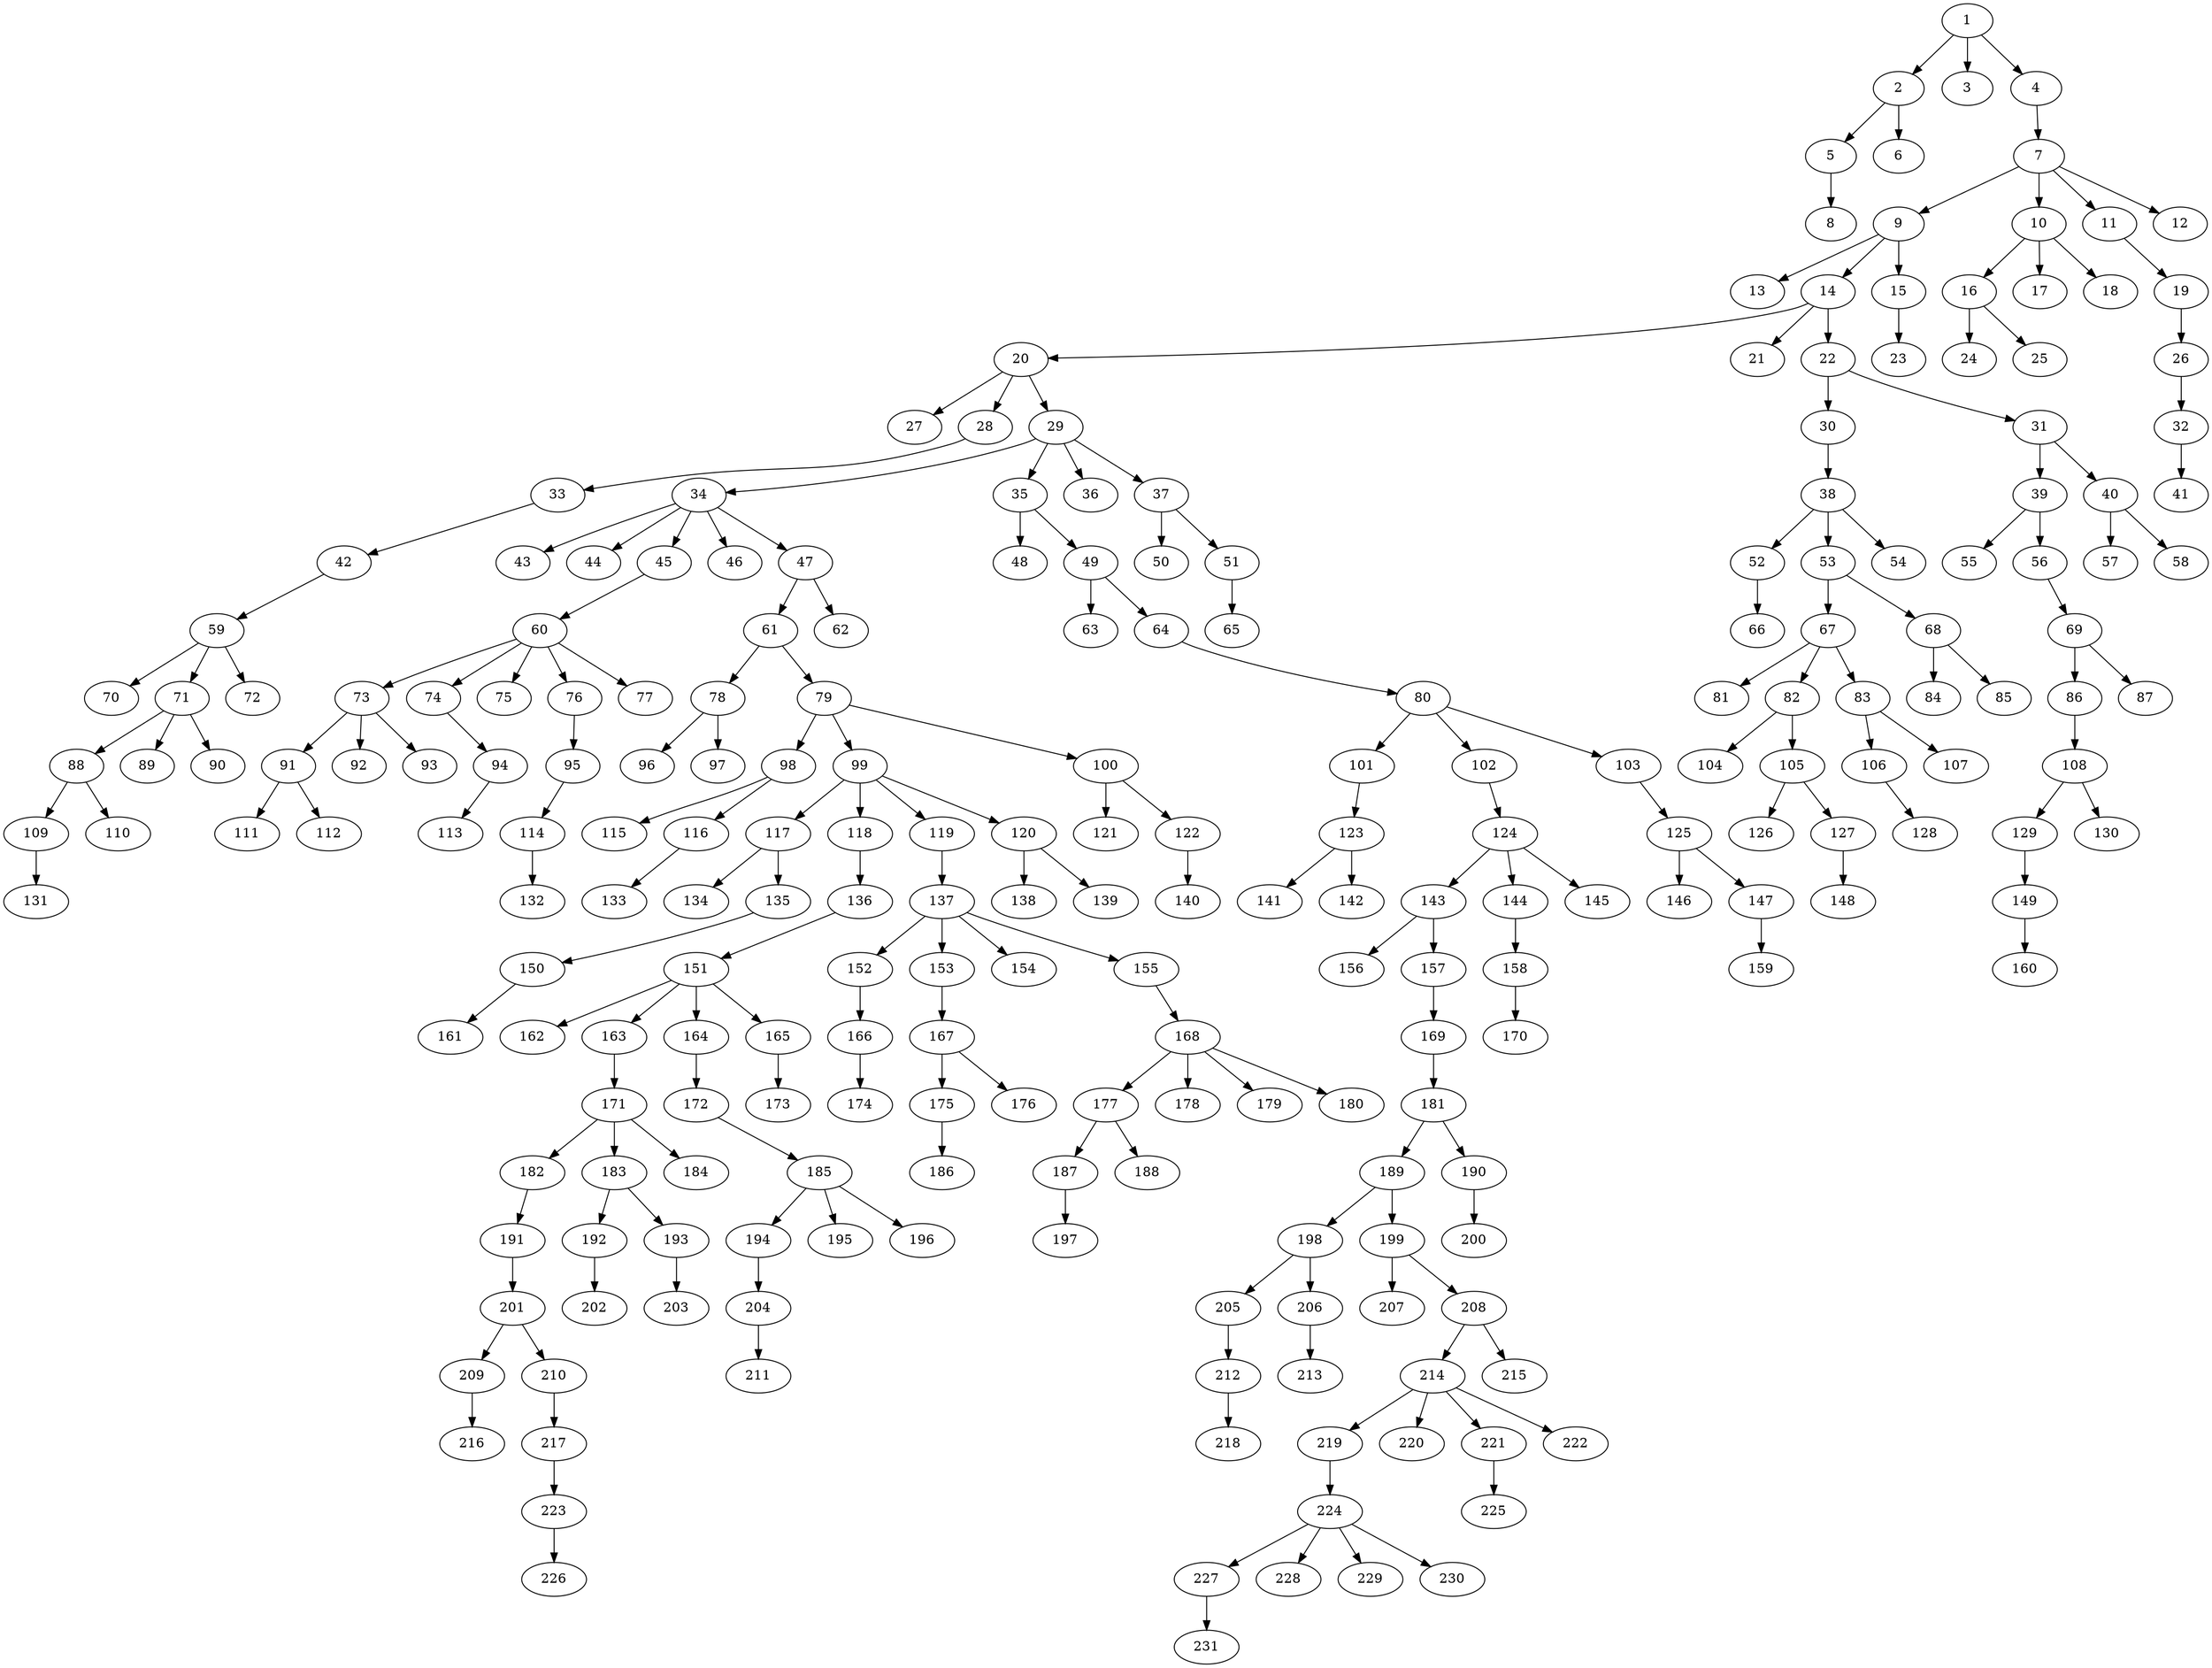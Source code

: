 digraph {3017766092 [label=" 1 "];
3018099692 [label=" 2 "];
3018099884 [label=" 5 "];
3018097196 [label=" 8 "];
3018099884->3018097196;
3018099692->3018099884;
3018096684 [label=" 6 "];
3018099692->3018096684;
3017766092->3018099692;
3017680972 [label=" 3 "];
3017766092->3017680972;
3017810636 [label=" 4 "];
3017810348 [label=" 7 "];
3017811948 [label=" 9 "];
3017810508 [label=" 13 "];
3017811948->3017810508;
3070298444 [label=" 14 "];
3070298028 [label=" 20 "];
3070298412 [label=" 27 "];
3070298028->3070298412;
3070317196 [label=" 28 "];
3017851212 [label=" 33 "];
3017853804 [label=" 42 "];
3018034828 [label=" 59 "];
3018033932 [label=" 70 "];
3018034828->3018033932;
3018033580 [label=" 71 "];
3018034380 [label=" 88 "];
3018033132 [label=" 109 "];
3018033836 [label=" 131 "];
3018033132->3018033836;
3018034380->3018033132;
3017621868 [label=" 110 "];
3018034380->3017621868;
3018033580->3018034380;
3017623084 [label=" 89 "];
3018033580->3017623084;
3017622124 [label=" 90 "];
3018033580->3017622124;
3018034828->3018033580;
3017622668 [label=" 72 "];
3018034828->3017622668;
3017853804->3018034828;
3017851212->3017853804;
3070317196->3017851212;
3070298028->3070317196;
3017622188 [label=" 29 "];
3017622572 [label=" 34 "];
3017622540 [label=" 43 "];
3017622572->3017622540;
3017622348 [label=" 44 "];
3017622572->3017622348;
3017621676 [label=" 45 "];
3017622060 [label=" 60 "];
3017624620 [label=" 73 "];
3017622380 [label=" 91 "];
3017622028 [label=" 111 "];
3017622380->3017622028;
3017623500 [label=" 112 "];
3017622380->3017623500;
3017624620->3017622380;
3017621612 [label=" 92 "];
3017624620->3017621612;
3017623148 [label=" 93 "];
3017624620->3017623148;
3017622060->3017624620;
3017622924 [label=" 74 "];
3017623308 [label=" 94 "];
3017622220 [label=" 113 "];
3017623308->3017622220;
3017622924->3017623308;
3017622060->3017622924;
3017622284 [label=" 75 "];
3017622060->3017622284;
3017624972 [label=" 76 "];
3017624844 [label=" 95 "];
3017623340 [label=" 114 "];
3017624716 [label=" 132 "];
3017623340->3017624716;
3017624844->3017623340;
3017624972->3017624844;
3017622060->3017624972;
3017724332 [label=" 77 "];
3017622060->3017724332;
3017621676->3017622060;
3017622572->3017621676;
3017612140 [label=" 46 "];
3017622572->3017612140;
3017611916 [label=" 47 "];
3017610924 [label=" 61 "];
3017611180 [label=" 78 "];
3017613068 [label=" 96 "];
3017611180->3017613068;
3017610764 [label=" 97 "];
3017611180->3017610764;
3017610924->3017611180;
3017612684 [label=" 79 "];
3017610732 [label=" 98 "];
3017613164 [label=" 115 "];
3017610732->3017613164;
3017613004 [label=" 116 "];
3017612620 [label=" 133 "];
3017613004->3017612620;
3017610732->3017613004;
3017612684->3017610732;
3017610092 [label=" 99 "];
3017611692 [label=" 117 "];
3017612076 [label=" 134 "];
3017611692->3017612076;
3017609676 [label=" 135 "];
3017610380 [label=" 150 "];
3017609804 [label=" 161 "];
3017610380->3017609804;
3017609676->3017610380;
3017611692->3017609676;
3017610092->3017611692;
3017611660 [label=" 118 "];
3017609644 [label=" 136 "];
3017612332 [label=" 151 "];
3017611436 [label=" 162 "];
3017612332->3017611436;
3017611756 [label=" 163 "];
3017609548 [label=" 171 "];
3017609964 [label=" 182 "];
3017612236 [label=" 191 "];
3017610476 [label=" 201 "];
3017609932 [label=" 209 "];
3017611532 [label=" 216 "];
3017609932->3017611532;
3017610476->3017609932;
3017609580 [label=" 210 "];
3017611884 [label=" 217 "];
3017611148 [label=" 223 "];
3017610252 [label=" 226 "];
3017611148->3017610252;
3017611884->3017611148;
3017609580->3017611884;
3017610476->3017609580;
3017612236->3017610476;
3017609964->3017612236;
3017609548->3017609964;
3017612204 [label=" 183 "];
3017609484 [label=" 192 "];
3017609420 [label=" 202 "];
3017609484->3017609420;
3017612204->3017609484;
3017612716 [label=" 193 "];
3017609772 [label=" 203 "];
3017612716->3017609772;
3017612204->3017612716;
3017609548->3017612204;
3017609260 [label=" 184 "];
3017609548->3017609260;
3017611756->3017609548;
3017612332->3017611756;
3017610188 [label=" 164 "];
3017612524 [label=" 172 "];
3017610316 [label=" 185 "];
3017612876 [label=" 194 "];
3017611116 [label=" 204 "];
3017611724 [label=" 211 "];
3017611116->3017611724;
3017612876->3017611116;
3017610316->3017612876;
3017611468 [label=" 195 "];
3017610316->3017611468;
3017609900 [label=" 196 "];
3017610316->3017609900;
3017612524->3017610316;
3017610188->3017612524;
3017612332->3017610188;
3017611500 [label=" 165 "];
3017610060 [label=" 173 "];
3017611500->3017610060;
3017612332->3017611500;
3017609644->3017612332;
3017611660->3017609644;
3017610092->3017611660;
3017612396 [label=" 119 "];
3017610572 [label=" 137 "];
3017611244 [label=" 152 "];
3017613132 [label=" 166 "];
3017613260 [label=" 174 "];
3017613132->3017613260;
3017611244->3017613132;
3017610572->3017611244;
3017825292 [label=" 153 "];
3017825196 [label=" 167 "];
3017823628 [label=" 175 "];
3017822956 [label=" 186 "];
3017823628->3017822956;
3017825196->3017823628;
3017822540 [label=" 176 "];
3017825196->3017822540;
3017825292->3017825196;
3017610572->3017825292;
3017745004 [label=" 154 "];
3017610572->3017745004;
3017835564 [label=" 155 "];
3017834860 [label=" 168 "];
3017836460 [label=" 177 "];
3017836076 [label=" 187 "];
3017835660 [label=" 197 "];
3017836076->3017835660;
3017836460->3017836076;
3017835180 [label=" 188 "];
3017836460->3017835180;
3017834860->3017836460;
3017838412 [label=" 178 "];
3017834860->3017838412;
3017835532 [label=" 179 "];
3017834860->3017835532;
3017835628 [label=" 180 "];
3017834860->3017835628;
3017835564->3017834860;
3017610572->3017835564;
3017612396->3017610572;
3017610092->3017612396;
3017835436 [label=" 120 "];
3017835404 [label=" 138 "];
3017835436->3017835404;
3017836364 [label=" 139 "];
3017835436->3017836364;
3017610092->3017835436;
3017612684->3017610092;
3017834764 [label=" 100 "];
3017834828 [label=" 121 "];
3017834764->3017834828;
3017836204 [label=" 122 "];
3017607820 [label=" 140 "];
3017836204->3017607820;
3017834764->3017836204;
3017612684->3017834764;
3017610924->3017612684;
3017611916->3017610924;
3017608780 [label=" 62 "];
3017611916->3017608780;
3017622572->3017611916;
3017622188->3017622572;
3017606892 [label=" 35 "];
3017606956 [label=" 48 "];
3017606892->3017606956;
3017605484 [label=" 49 "];
3017607980 [label=" 63 "];
3017605484->3017607980;
3017606988 [label=" 64 "];
3017606700 [label=" 80 "];
3017606188 [label=" 101 "];
3017607468 [label=" 123 "];
3017605964 [label=" 141 "];
3017607468->3017605964;
3017606092 [label=" 142 "];
3017607468->3017606092;
3017606188->3017607468;
3017606700->3017606188;
3017608684 [label=" 102 "];
3017606284 [label=" 124 "];
3017608908 [label=" 143 "];
3017607788 [label=" 156 "];
3017608908->3017607788;
3017608460 [label=" 157 "];
3017606412 [label=" 169 "];
3017609100 [label=" 181 "];
3017607244 [label=" 189 "];
3017608972 [label=" 198 "];
3017608268 [label=" 205 "];
3017606444 [label=" 212 "];
3017608332 [label=" 218 "];
3017606444->3017608332;
3017608268->3017606444;
3017608972->3017608268;
3017607212 [label=" 206 "];
3017608300 [label=" 213 "];
3017607212->3017608300;
3017608972->3017607212;
3017607244->3017608972;
3017605324 [label=" 199 "];
3017605932 [label=" 207 "];
3017605324->3017605932;
3017608172 [label=" 208 "];
3017607660 [label=" 214 "];
3017606220 [label=" 219 "];
3017607692 [label=" 224 "];
3017608844 [label=" 227 "];
3017607372 [label=" 231 "];
3017608844->3017607372;
3017607692->3017608844;
3017607852 [label=" 228 "];
3017607692->3017607852;
3017607884 [label=" 229 "];
3017607692->3017607884;
3017608140 [label=" 230 "];
3017607692->3017608140;
3017606220->3017607692;
3017607660->3017606220;
3017606860 [label=" 220 "];
3017607660->3017606860;
3017606924 [label=" 221 "];
3017608812 [label=" 225 "];
3017606924->3017608812;
3017607660->3017606924;
3017605548 [label=" 222 "];
3017607660->3017605548;
3017608172->3017607660;
3017605612 [label=" 215 "];
3017608172->3017605612;
3017605324->3017608172;
3017607244->3017605324;
3017609100->3017607244;
3019048972 [label=" 190 "];
3019048492 [label=" 200 "];
3019048972->3019048492;
3017609100->3019048972;
3017606412->3017609100;
3017608460->3017606412;
3017608908->3017608460;
3017606284->3017608908;
3019048684 [label=" 144 "];
3019047660 [label=" 158 "];
3019050700 [label=" 170 "];
3019047660->3019050700;
3019048684->3019047660;
3017606284->3019048684;
3019047756 [label=" 145 "];
3017606284->3019047756;
3017608684->3017606284;
3017606700->3017608684;
3019048716 [label=" 103 "];
3019048556 [label=" 125 "];
3019047532 [label=" 146 "];
3019048556->3019047532;
3019050220 [label=" 147 "];
3019047564 [label=" 159 "];
3019050220->3019047564;
3019048556->3019050220;
3019048716->3019048556;
3017606700->3019048716;
3017606988->3017606700;
3017605484->3017606988;
3017606892->3017605484;
3017622188->3017606892;
3019048108 [label=" 36 "];
3017622188->3019048108;
3021669612 [label=" 37 "];
3021671468 [label=" 50 "];
3021669612->3021671468;
3017804364 [label=" 51 "];
3017804812 [label=" 65 "];
3017804364->3017804812;
3021669612->3017804364;
3017622188->3021669612;
3070298028->3017622188;
3070298444->3070298028;
3017647564 [label=" 21 "];
3070298444->3017647564;
3017916748 [label=" 22 "];
3017920364 [label=" 30 "];
3017916940 [label=" 38 "];
3017920012 [label=" 52 "];
3017916876 [label=" 66 "];
3017920012->3017916876;
3017916940->3017920012;
3017916716 [label=" 53 "];
3017916972 [label=" 67 "];
3017916844 [label=" 81 "];
3017916972->3017916844;
3017919564 [label=" 82 "];
3017919404 [label=" 104 "];
3017919564->3017919404;
3017918156 [label=" 105 "];
3017917196 [label=" 126 "];
3017918156->3017917196;
3017933164 [label=" 127 "];
3017932972 [label=" 148 "];
3017933164->3017932972;
3017918156->3017933164;
3017919564->3017918156;
3017916972->3017919564;
3017933580 [label=" 83 "];
3017933228 [label=" 106 "];
3017933004 [label=" 128 "];
3017933228->3017933004;
3017933580->3017933228;
3017934220 [label=" 107 "];
3017933580->3017934220;
3017916972->3017933580;
3017916716->3017916972;
3017933356 [label=" 68 "];
3017934604 [label=" 84 "];
3017933356->3017934604;
3017933676 [label=" 85 "];
3017933356->3017933676;
3017916716->3017933356;
3017916940->3017916716;
3017933836 [label=" 54 "];
3017916940->3017933836;
3017920364->3017916940;
3017916748->3017920364;
3017932844 [label=" 31 "];
3017934668 [label=" 39 "];
3017934444 [label=" 55 "];
3017934668->3017934444;
3017935660 [label=" 56 "];
3017935308 [label=" 69 "];
3017935948 [label=" 86 "];
3017934924 [label=" 108 "];
3017936044 [label=" 129 "];
3017936140 [label=" 149 "];
3017935116 [label=" 160 "];
3017936140->3017935116;
3017936044->3017936140;
3017934924->3017936044;
3017935404 [label=" 130 "];
3017934924->3017935404;
3017935948->3017934924;
3017935308->3017935948;
3017935596 [label=" 87 "];
3017935308->3017935596;
3017935660->3017935308;
3017934668->3017935660;
3017932844->3017934668;
3017934764 [label=" 40 "];
3017936588 [label=" 57 "];
3017934764->3017936588;
3017935244 [label=" 58 "];
3017934764->3017935244;
3017932844->3017934764;
3017916748->3017932844;
3070298444->3017916748;
3017811948->3070298444;
3017933132 [label=" 15 "];
3017933420 [label=" 23 "];
3017933132->3017933420;
3017811948->3017933132;
3017810348->3017811948;
3017934092 [label=" 10 "];
3017934380 [label=" 16 "];
3017934732 [label=" 24 "];
3017934380->3017934732;
3017934860 [label=" 25 "];
3017934380->3017934860;
3017934092->3017934380;
3017935340 [label=" 17 "];
3017934092->3017935340;
3017935980 [label=" 18 "];
3017934092->3017935980;
3017810348->3017934092;
3017936300 [label=" 11 "];
3017936492 [label=" 19 "];
3017936780 [label=" 26 "];
3017936844 [label=" 32 "];
3017935884 [label=" 41 "];
3017936844->3017935884;
3017936780->3017936844;
3017936492->3017936780;
3017936300->3017936492;
3017810348->3017936300;
3017941420 [label=" 12 "];
3017810348->3017941420;
3017810636->3017810348;
3017766092->3017810636;
}